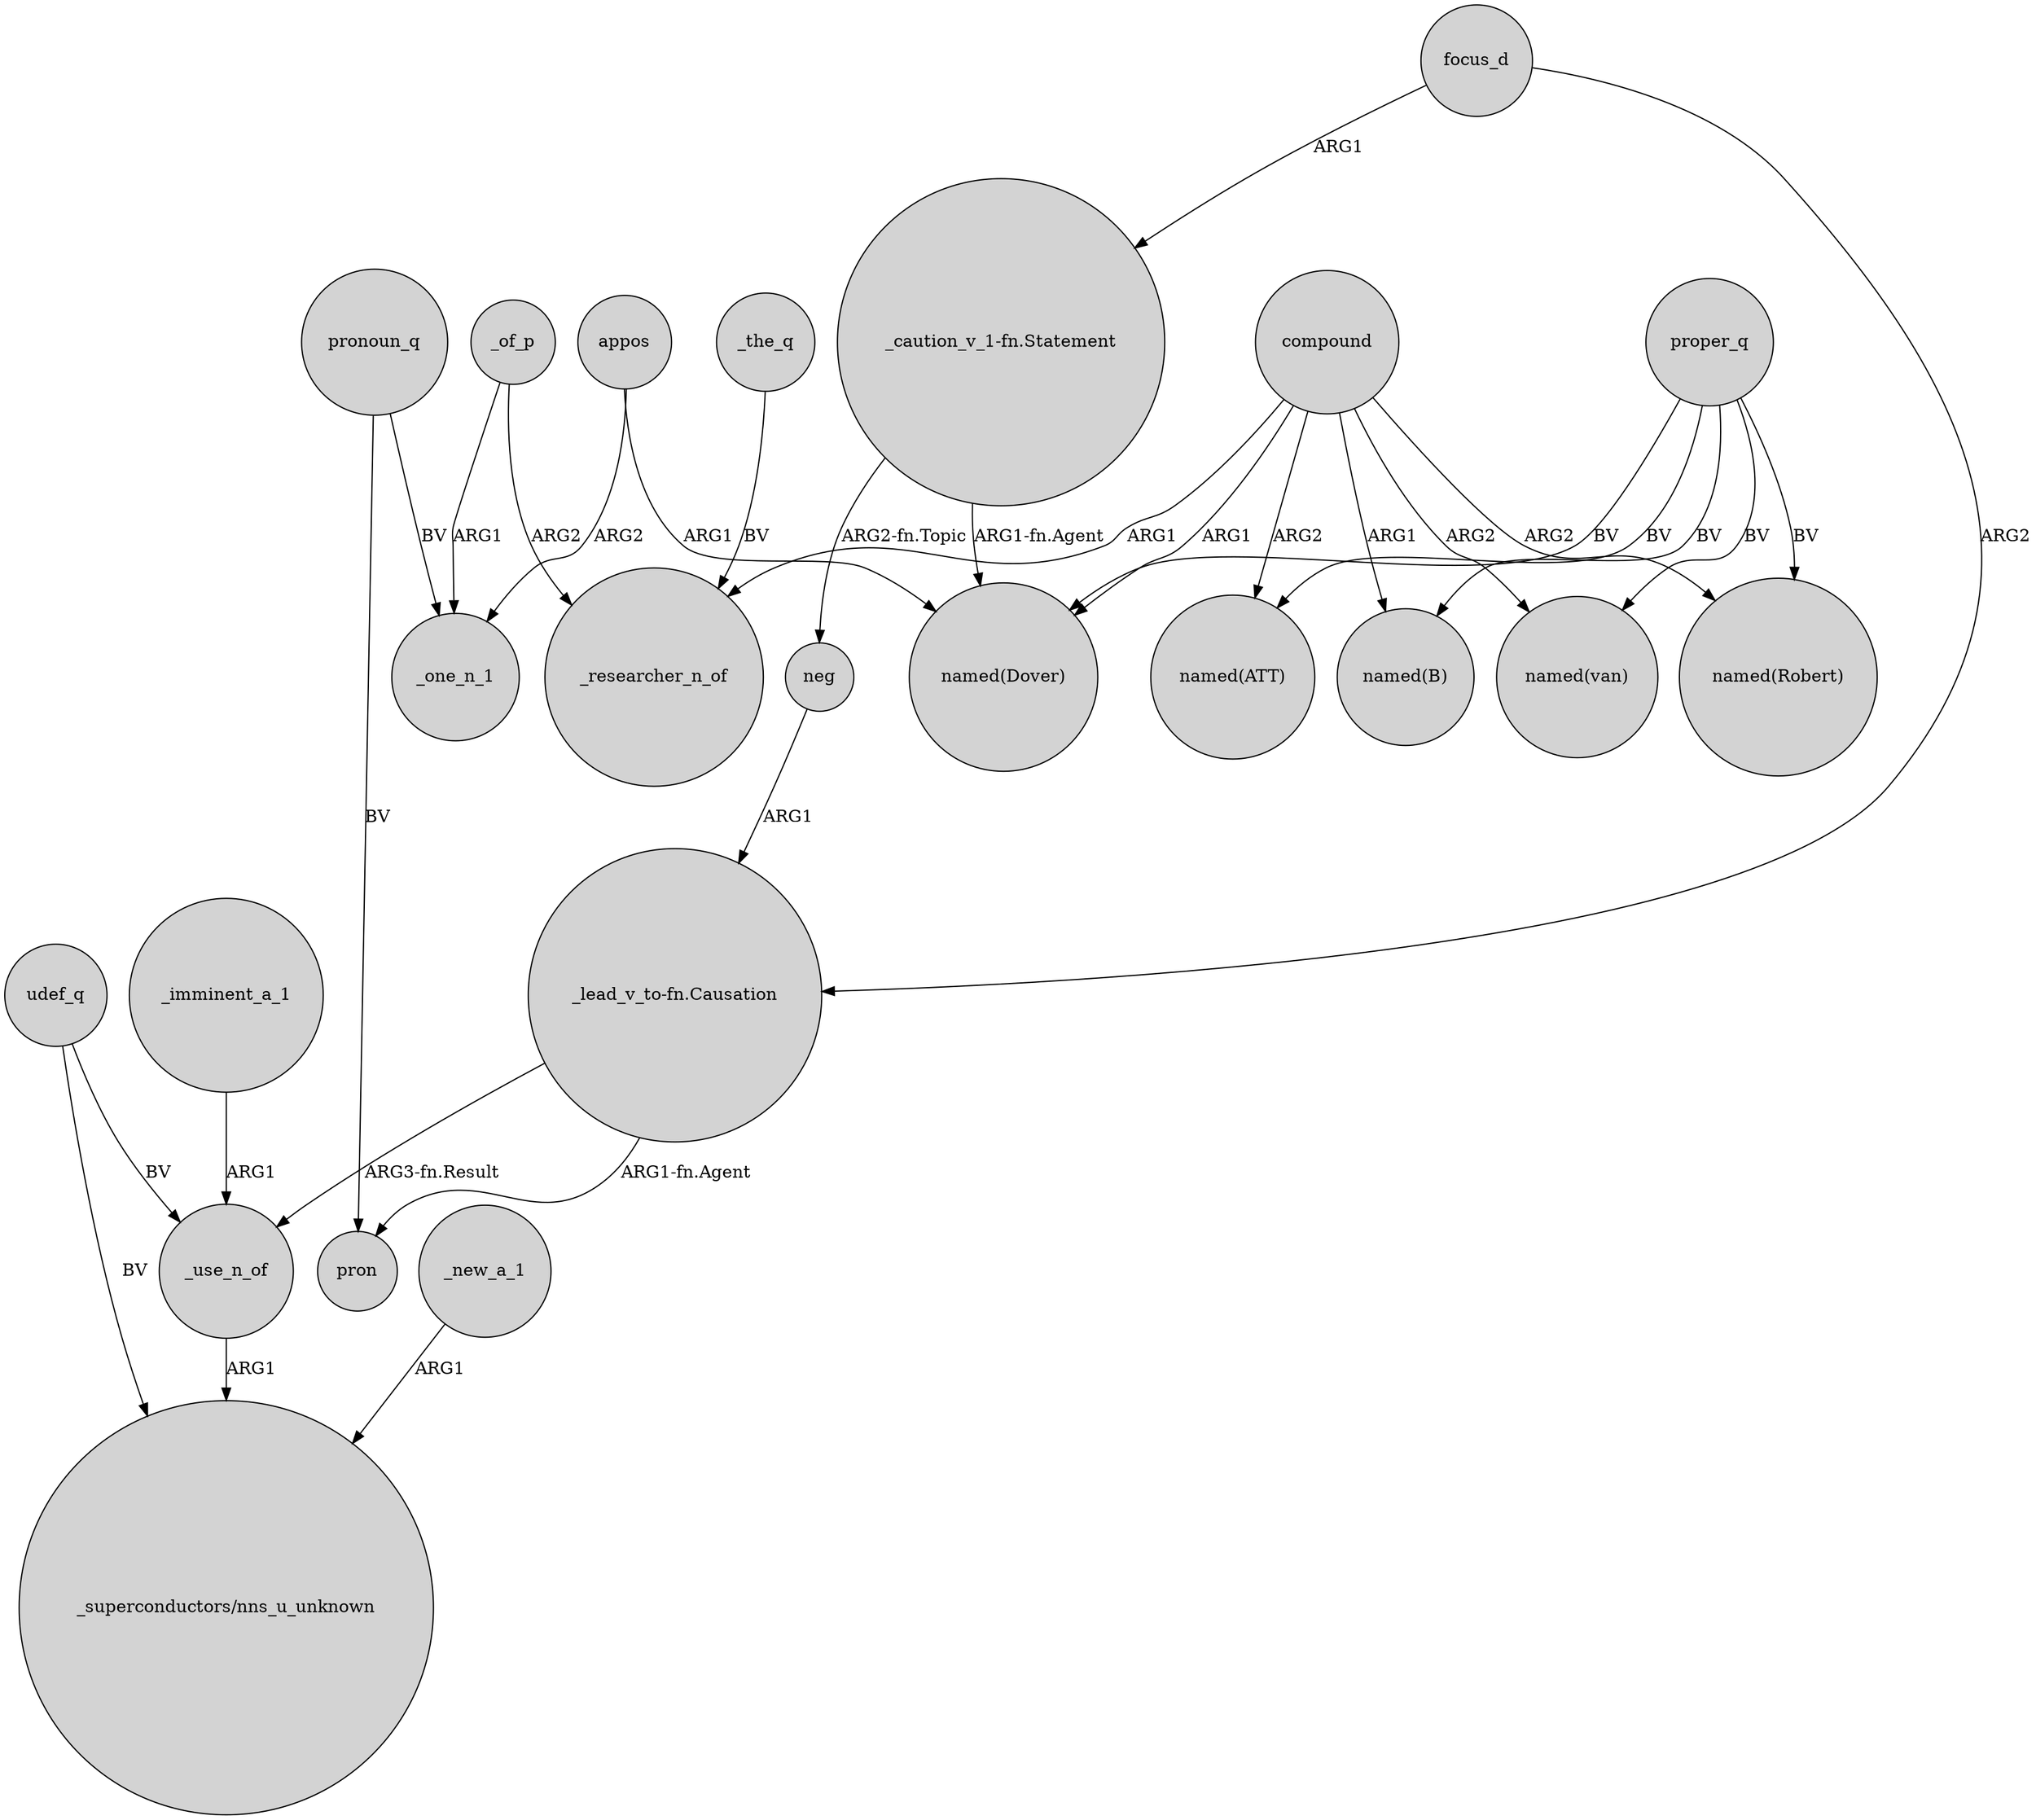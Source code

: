 digraph {
	node [shape=circle style=filled]
	udef_q -> "_superconductors/nns_u_unknown" [label=BV]
	compound -> _researcher_n_of [label=ARG1]
	appos -> _one_n_1 [label=ARG2]
	_the_q -> _researcher_n_of [label=BV]
	udef_q -> _use_n_of [label=BV]
	focus_d -> "_lead_v_to-fn.Causation" [label=ARG2]
	compound -> "named(Robert)" [label=ARG2]
	proper_q -> "named(van)" [label=BV]
	neg -> "_lead_v_to-fn.Causation" [label=ARG1]
	proper_q -> "named(B)" [label=BV]
	"_lead_v_to-fn.Causation" -> _use_n_of [label="ARG3-fn.Result"]
	_of_p -> _one_n_1 [label=ARG1]
	proper_q -> "named(ATT)" [label=BV]
	_of_p -> _researcher_n_of [label=ARG2]
	compound -> "named(ATT)" [label=ARG2]
	pronoun_q -> pron [label=BV]
	_new_a_1 -> "_superconductors/nns_u_unknown" [label=ARG1]
	proper_q -> "named(Robert)" [label=BV]
	_use_n_of -> "_superconductors/nns_u_unknown" [label=ARG1]
	pronoun_q -> _one_n_1 [label=BV]
	"_caution_v_1-fn.Statement" -> "named(Dover)" [label="ARG1-fn.Agent"]
	proper_q -> "named(Dover)" [label=BV]
	focus_d -> "_caution_v_1-fn.Statement" [label=ARG1]
	compound -> "named(B)" [label=ARG1]
	compound -> "named(van)" [label=ARG2]
	appos -> "named(Dover)" [label=ARG1]
	compound -> "named(Dover)" [label=ARG1]
	"_caution_v_1-fn.Statement" -> neg [label="ARG2-fn.Topic"]
	"_lead_v_to-fn.Causation" -> pron [label="ARG1-fn.Agent"]
	_imminent_a_1 -> _use_n_of [label=ARG1]
}
